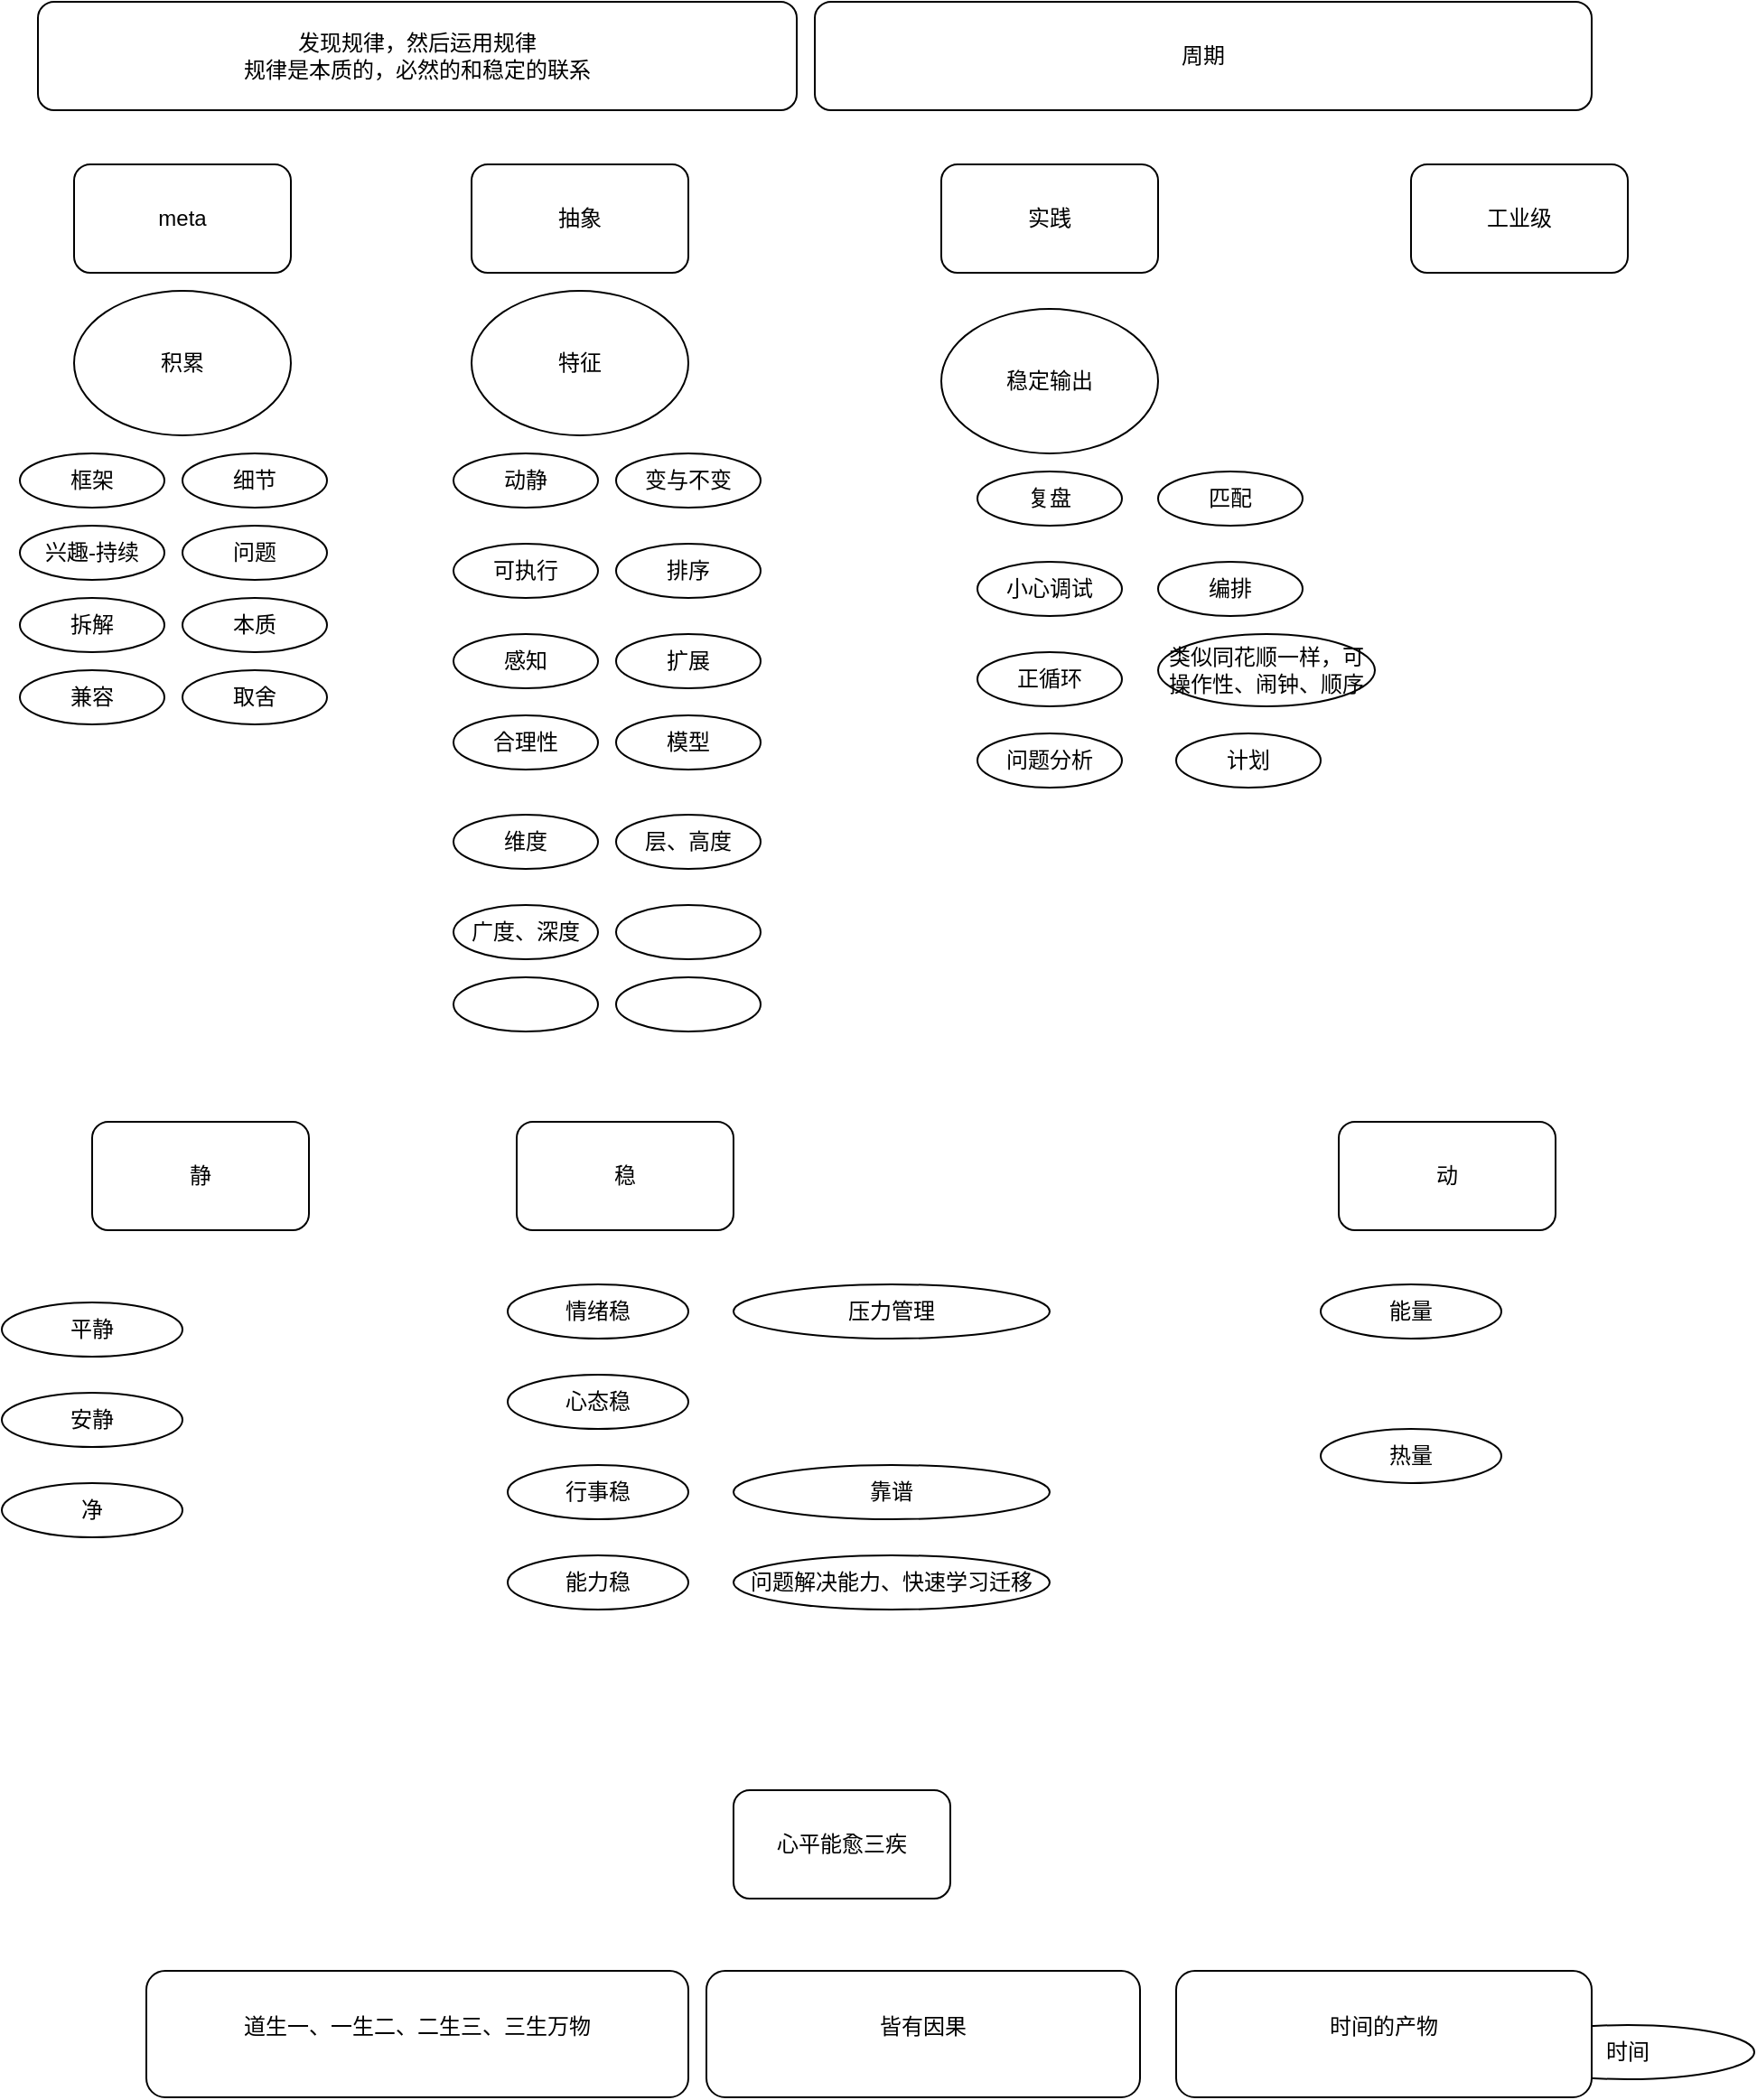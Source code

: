 <mxfile version="21.5.0" type="github">
  <diagram name="第 1 页" id="rTPwLOT8dQKmeTv-qtUL">
    <mxGraphModel dx="2514" dy="855" grid="1" gridSize="10" guides="1" tooltips="1" connect="1" arrows="1" fold="1" page="1" pageScale="1" pageWidth="827" pageHeight="1169" math="0" shadow="0">
      <root>
        <mxCell id="0" />
        <mxCell id="1" parent="0" />
        <mxCell id="M46LtMXxfjl9Ee6TElll-1" value="抽象" style="rounded=1;whiteSpace=wrap;html=1;" vertex="1" parent="1">
          <mxGeometry x="210" y="280" width="120" height="60" as="geometry" />
        </mxCell>
        <mxCell id="M46LtMXxfjl9Ee6TElll-2" value="实践" style="rounded=1;whiteSpace=wrap;html=1;" vertex="1" parent="1">
          <mxGeometry x="470" y="280" width="120" height="60" as="geometry" />
        </mxCell>
        <mxCell id="M46LtMXxfjl9Ee6TElll-3" value="稳定输出" style="ellipse;whiteSpace=wrap;html=1;" vertex="1" parent="1">
          <mxGeometry x="470" y="360" width="120" height="80" as="geometry" />
        </mxCell>
        <mxCell id="M46LtMXxfjl9Ee6TElll-4" value="特征" style="ellipse;whiteSpace=wrap;html=1;" vertex="1" parent="1">
          <mxGeometry x="210" y="350" width="120" height="80" as="geometry" />
        </mxCell>
        <mxCell id="M46LtMXxfjl9Ee6TElll-5" value="动静" style="ellipse;whiteSpace=wrap;html=1;" vertex="1" parent="1">
          <mxGeometry x="200" y="440" width="80" height="30" as="geometry" />
        </mxCell>
        <mxCell id="M46LtMXxfjl9Ee6TElll-6" value="变与不变" style="ellipse;whiteSpace=wrap;html=1;" vertex="1" parent="1">
          <mxGeometry x="290" y="440" width="80" height="30" as="geometry" />
        </mxCell>
        <mxCell id="M46LtMXxfjl9Ee6TElll-7" value="可执行" style="ellipse;whiteSpace=wrap;html=1;" vertex="1" parent="1">
          <mxGeometry x="200" y="490" width="80" height="30" as="geometry" />
        </mxCell>
        <mxCell id="M46LtMXxfjl9Ee6TElll-8" value="排序" style="ellipse;whiteSpace=wrap;html=1;" vertex="1" parent="1">
          <mxGeometry x="290" y="490" width="80" height="30" as="geometry" />
        </mxCell>
        <mxCell id="M46LtMXxfjl9Ee6TElll-9" value="感知" style="ellipse;whiteSpace=wrap;html=1;" vertex="1" parent="1">
          <mxGeometry x="200" y="540" width="80" height="30" as="geometry" />
        </mxCell>
        <mxCell id="M46LtMXxfjl9Ee6TElll-10" value="扩展" style="ellipse;whiteSpace=wrap;html=1;" vertex="1" parent="1">
          <mxGeometry x="290" y="540" width="80" height="30" as="geometry" />
        </mxCell>
        <mxCell id="M46LtMXxfjl9Ee6TElll-11" value="合理性" style="ellipse;whiteSpace=wrap;html=1;" vertex="1" parent="1">
          <mxGeometry x="200" y="585" width="80" height="30" as="geometry" />
        </mxCell>
        <mxCell id="M46LtMXxfjl9Ee6TElll-12" value="模型" style="ellipse;whiteSpace=wrap;html=1;" vertex="1" parent="1">
          <mxGeometry x="290" y="585" width="80" height="30" as="geometry" />
        </mxCell>
        <mxCell id="M46LtMXxfjl9Ee6TElll-13" value="维度" style="ellipse;whiteSpace=wrap;html=1;" vertex="1" parent="1">
          <mxGeometry x="200" y="640" width="80" height="30" as="geometry" />
        </mxCell>
        <mxCell id="M46LtMXxfjl9Ee6TElll-14" value="层、高度" style="ellipse;whiteSpace=wrap;html=1;" vertex="1" parent="1">
          <mxGeometry x="290" y="640" width="80" height="30" as="geometry" />
        </mxCell>
        <mxCell id="M46LtMXxfjl9Ee6TElll-15" value="广度、深度" style="ellipse;whiteSpace=wrap;html=1;" vertex="1" parent="1">
          <mxGeometry x="200" y="690" width="80" height="30" as="geometry" />
        </mxCell>
        <mxCell id="M46LtMXxfjl9Ee6TElll-16" value="" style="ellipse;whiteSpace=wrap;html=1;" vertex="1" parent="1">
          <mxGeometry x="290" y="690" width="80" height="30" as="geometry" />
        </mxCell>
        <mxCell id="M46LtMXxfjl9Ee6TElll-17" value="" style="ellipse;whiteSpace=wrap;html=1;" vertex="1" parent="1">
          <mxGeometry x="200" y="730" width="80" height="30" as="geometry" />
        </mxCell>
        <mxCell id="M46LtMXxfjl9Ee6TElll-18" value="" style="ellipse;whiteSpace=wrap;html=1;" vertex="1" parent="1">
          <mxGeometry x="290" y="730" width="80" height="30" as="geometry" />
        </mxCell>
        <mxCell id="M46LtMXxfjl9Ee6TElll-19" value="复盘" style="ellipse;whiteSpace=wrap;html=1;" vertex="1" parent="1">
          <mxGeometry x="490" y="450" width="80" height="30" as="geometry" />
        </mxCell>
        <mxCell id="M46LtMXxfjl9Ee6TElll-20" value="小心调试" style="ellipse;whiteSpace=wrap;html=1;" vertex="1" parent="1">
          <mxGeometry x="490" y="500" width="80" height="30" as="geometry" />
        </mxCell>
        <mxCell id="M46LtMXxfjl9Ee6TElll-21" value="正循环" style="ellipse;whiteSpace=wrap;html=1;" vertex="1" parent="1">
          <mxGeometry x="490" y="550" width="80" height="30" as="geometry" />
        </mxCell>
        <mxCell id="M46LtMXxfjl9Ee6TElll-22" value="时间" style="ellipse;whiteSpace=wrap;html=1;" vertex="1" parent="1">
          <mxGeometry x="780" y="1310" width="140" height="30" as="geometry" />
        </mxCell>
        <mxCell id="M46LtMXxfjl9Ee6TElll-23" value="meta" style="rounded=1;whiteSpace=wrap;html=1;" vertex="1" parent="1">
          <mxGeometry x="-10" y="280" width="120" height="60" as="geometry" />
        </mxCell>
        <mxCell id="M46LtMXxfjl9Ee6TElll-24" value="积累" style="ellipse;whiteSpace=wrap;html=1;" vertex="1" parent="1">
          <mxGeometry x="-10" y="350" width="120" height="80" as="geometry" />
        </mxCell>
        <mxCell id="M46LtMXxfjl9Ee6TElll-25" value="问题分析" style="ellipse;whiteSpace=wrap;html=1;" vertex="1" parent="1">
          <mxGeometry x="490" y="595" width="80" height="30" as="geometry" />
        </mxCell>
        <mxCell id="M46LtMXxfjl9Ee6TElll-26" value="匹配" style="ellipse;whiteSpace=wrap;html=1;" vertex="1" parent="1">
          <mxGeometry x="590" y="450" width="80" height="30" as="geometry" />
        </mxCell>
        <mxCell id="M46LtMXxfjl9Ee6TElll-27" value="编排" style="ellipse;whiteSpace=wrap;html=1;" vertex="1" parent="1">
          <mxGeometry x="590" y="500" width="80" height="30" as="geometry" />
        </mxCell>
        <mxCell id="M46LtMXxfjl9Ee6TElll-28" value="类似同花顺一样，可操作性、闹钟、顺序" style="ellipse;whiteSpace=wrap;html=1;" vertex="1" parent="1">
          <mxGeometry x="590" y="540" width="120" height="40" as="geometry" />
        </mxCell>
        <mxCell id="M46LtMXxfjl9Ee6TElll-29" value="发现规律，然后运用规律&lt;br&gt;规律是本质的，必然的和稳定的联系" style="rounded=1;whiteSpace=wrap;html=1;" vertex="1" parent="1">
          <mxGeometry x="-30" y="190" width="420" height="60" as="geometry" />
        </mxCell>
        <mxCell id="M46LtMXxfjl9Ee6TElll-31" value="工业级" style="rounded=1;whiteSpace=wrap;html=1;" vertex="1" parent="1">
          <mxGeometry x="730" y="280" width="120" height="60" as="geometry" />
        </mxCell>
        <mxCell id="M46LtMXxfjl9Ee6TElll-32" value="周期" style="rounded=1;whiteSpace=wrap;html=1;" vertex="1" parent="1">
          <mxGeometry x="400" y="190" width="430" height="60" as="geometry" />
        </mxCell>
        <mxCell id="M46LtMXxfjl9Ee6TElll-33" value="框架" style="ellipse;whiteSpace=wrap;html=1;" vertex="1" parent="1">
          <mxGeometry x="-40" y="440" width="80" height="30" as="geometry" />
        </mxCell>
        <mxCell id="M46LtMXxfjl9Ee6TElll-34" value="细节" style="ellipse;whiteSpace=wrap;html=1;" vertex="1" parent="1">
          <mxGeometry x="50" y="440" width="80" height="30" as="geometry" />
        </mxCell>
        <mxCell id="M46LtMXxfjl9Ee6TElll-35" value="兴趣-持续" style="ellipse;whiteSpace=wrap;html=1;" vertex="1" parent="1">
          <mxGeometry x="-40" y="480" width="80" height="30" as="geometry" />
        </mxCell>
        <mxCell id="M46LtMXxfjl9Ee6TElll-36" value="计划" style="ellipse;whiteSpace=wrap;html=1;" vertex="1" parent="1">
          <mxGeometry x="600" y="595" width="80" height="30" as="geometry" />
        </mxCell>
        <mxCell id="M46LtMXxfjl9Ee6TElll-37" value="问题" style="ellipse;whiteSpace=wrap;html=1;" vertex="1" parent="1">
          <mxGeometry x="50" y="480" width="80" height="30" as="geometry" />
        </mxCell>
        <mxCell id="M46LtMXxfjl9Ee6TElll-38" value="本质" style="ellipse;whiteSpace=wrap;html=1;" vertex="1" parent="1">
          <mxGeometry x="50" y="520" width="80" height="30" as="geometry" />
        </mxCell>
        <mxCell id="M46LtMXxfjl9Ee6TElll-39" value="拆解" style="ellipse;whiteSpace=wrap;html=1;" vertex="1" parent="1">
          <mxGeometry x="-40" y="520" width="80" height="30" as="geometry" />
        </mxCell>
        <mxCell id="M46LtMXxfjl9Ee6TElll-40" value="取舍" style="ellipse;whiteSpace=wrap;html=1;" vertex="1" parent="1">
          <mxGeometry x="50" y="560" width="80" height="30" as="geometry" />
        </mxCell>
        <mxCell id="M46LtMXxfjl9Ee6TElll-41" value="兼容" style="ellipse;whiteSpace=wrap;html=1;" vertex="1" parent="1">
          <mxGeometry x="-40" y="560" width="80" height="30" as="geometry" />
        </mxCell>
        <mxCell id="M46LtMXxfjl9Ee6TElll-43" value="静" style="rounded=1;whiteSpace=wrap;html=1;" vertex="1" parent="1">
          <mxGeometry y="810" width="120" height="60" as="geometry" />
        </mxCell>
        <mxCell id="M46LtMXxfjl9Ee6TElll-44" value="稳" style="rounded=1;whiteSpace=wrap;html=1;" vertex="1" parent="1">
          <mxGeometry x="235" y="810" width="120" height="60" as="geometry" />
        </mxCell>
        <mxCell id="M46LtMXxfjl9Ee6TElll-45" value="净" style="ellipse;whiteSpace=wrap;html=1;" vertex="1" parent="1">
          <mxGeometry x="-50" y="1010" width="100" height="30" as="geometry" />
        </mxCell>
        <mxCell id="M46LtMXxfjl9Ee6TElll-46" value="情绪稳" style="ellipse;whiteSpace=wrap;html=1;" vertex="1" parent="1">
          <mxGeometry x="230" y="900" width="100" height="30" as="geometry" />
        </mxCell>
        <mxCell id="M46LtMXxfjl9Ee6TElll-47" value="心态稳" style="ellipse;whiteSpace=wrap;html=1;" vertex="1" parent="1">
          <mxGeometry x="230" y="950" width="100" height="30" as="geometry" />
        </mxCell>
        <mxCell id="M46LtMXxfjl9Ee6TElll-48" value="行事稳" style="ellipse;whiteSpace=wrap;html=1;" vertex="1" parent="1">
          <mxGeometry x="230" y="1000" width="100" height="30" as="geometry" />
        </mxCell>
        <mxCell id="M46LtMXxfjl9Ee6TElll-49" value="能力稳" style="ellipse;whiteSpace=wrap;html=1;" vertex="1" parent="1">
          <mxGeometry x="230" y="1050" width="100" height="30" as="geometry" />
        </mxCell>
        <mxCell id="M46LtMXxfjl9Ee6TElll-50" value="&lt;div class=&quot;lake-content&quot;&gt;问题解决能力、快速学习迁移&lt;/div&gt;" style="ellipse;whiteSpace=wrap;html=1;" vertex="1" parent="1">
          <mxGeometry x="355" y="1050" width="175" height="30" as="geometry" />
        </mxCell>
        <mxCell id="M46LtMXxfjl9Ee6TElll-51" value="&lt;div class=&quot;lake-content&quot;&gt;&lt;div class=&quot;lake-content&quot;&gt;靠谱&lt;/div&gt;&lt;/div&gt;" style="ellipse;whiteSpace=wrap;html=1;" vertex="1" parent="1">
          <mxGeometry x="355" y="1000" width="175" height="30" as="geometry" />
        </mxCell>
        <mxCell id="M46LtMXxfjl9Ee6TElll-52" value="&lt;div class=&quot;lake-content&quot;&gt;&lt;div class=&quot;lake-content&quot;&gt;压力管理&lt;/div&gt;&lt;/div&gt;" style="ellipse;whiteSpace=wrap;html=1;" vertex="1" parent="1">
          <mxGeometry x="355" y="900" width="175" height="30" as="geometry" />
        </mxCell>
        <mxCell id="M46LtMXxfjl9Ee6TElll-53" value="平静" style="ellipse;whiteSpace=wrap;html=1;" vertex="1" parent="1">
          <mxGeometry x="-50" y="910" width="100" height="30" as="geometry" />
        </mxCell>
        <mxCell id="M46LtMXxfjl9Ee6TElll-54" value="安静" style="ellipse;whiteSpace=wrap;html=1;" vertex="1" parent="1">
          <mxGeometry x="-50" y="960" width="100" height="30" as="geometry" />
        </mxCell>
        <mxCell id="M46LtMXxfjl9Ee6TElll-55" value="心平能愈三疾" style="rounded=1;whiteSpace=wrap;html=1;" vertex="1" parent="1">
          <mxGeometry x="355" y="1180" width="120" height="60" as="geometry" />
        </mxCell>
        <mxCell id="M46LtMXxfjl9Ee6TElll-56" value="动" style="rounded=1;whiteSpace=wrap;html=1;" vertex="1" parent="1">
          <mxGeometry x="690" y="810" width="120" height="60" as="geometry" />
        </mxCell>
        <mxCell id="M46LtMXxfjl9Ee6TElll-57" value="能量" style="ellipse;whiteSpace=wrap;html=1;" vertex="1" parent="1">
          <mxGeometry x="680" y="900" width="100" height="30" as="geometry" />
        </mxCell>
        <mxCell id="M46LtMXxfjl9Ee6TElll-58" value="热量" style="ellipse;whiteSpace=wrap;html=1;" vertex="1" parent="1">
          <mxGeometry x="680" y="980" width="100" height="30" as="geometry" />
        </mxCell>
        <mxCell id="M46LtMXxfjl9Ee6TElll-59" value="&lt;div class=&quot;lake-content&quot;&gt;&lt;p style=&quot;margin: 0; padding: 0; min-height: 24px&quot; class=&quot;ne-p&quot; id=&quot;u86e4640a&quot;&gt;道生一、一生二、二生三、三生万物&lt;/p&gt;&lt;/div&gt;" style="rounded=1;whiteSpace=wrap;html=1;" vertex="1" parent="1">
          <mxGeometry x="30" y="1280" width="300" height="70" as="geometry" />
        </mxCell>
        <mxCell id="M46LtMXxfjl9Ee6TElll-60" value="&lt;div class=&quot;lake-content&quot;&gt;&lt;p style=&quot;margin: 0; padding: 0; min-height: 24px&quot; class=&quot;ne-p&quot; id=&quot;u86e4640a&quot;&gt;皆有因果&lt;/p&gt;&lt;/div&gt;" style="rounded=1;whiteSpace=wrap;html=1;" vertex="1" parent="1">
          <mxGeometry x="340" y="1280" width="240" height="70" as="geometry" />
        </mxCell>
        <mxCell id="M46LtMXxfjl9Ee6TElll-61" value="&lt;div class=&quot;lake-content&quot;&gt;&lt;p style=&quot;margin: 0; padding: 0; min-height: 24px&quot; class=&quot;ne-p&quot; id=&quot;u86e4640a&quot;&gt;时间的产物&lt;/p&gt;&lt;/div&gt;" style="rounded=1;whiteSpace=wrap;html=1;" vertex="1" parent="1">
          <mxGeometry x="600" y="1280" width="230" height="70" as="geometry" />
        </mxCell>
      </root>
    </mxGraphModel>
  </diagram>
</mxfile>
